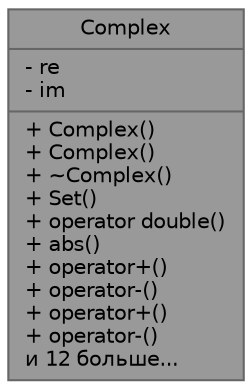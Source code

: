 digraph "Complex"
{
 // LATEX_PDF_SIZE
  bgcolor="transparent";
  edge [fontname=Helvetica,fontsize=10,labelfontname=Helvetica,labelfontsize=10];
  node [fontname=Helvetica,fontsize=10,shape=box,height=0.2,width=0.4];
  Node1 [shape=record,label="{Complex\n|- re\l- im\l|+ Complex()\l+ Complex()\l+ ~Complex()\l+ Set()\l+ operator double()\l+ abs()\l+ operator+()\l+ operator-()\l+ operator+()\l+ operator-()\lи 12 больше...\l}",height=0.2,width=0.4,color="gray40", fillcolor="grey60", style="filled", fontcolor="black",tooltip="Класс комплексного числа"];
}
